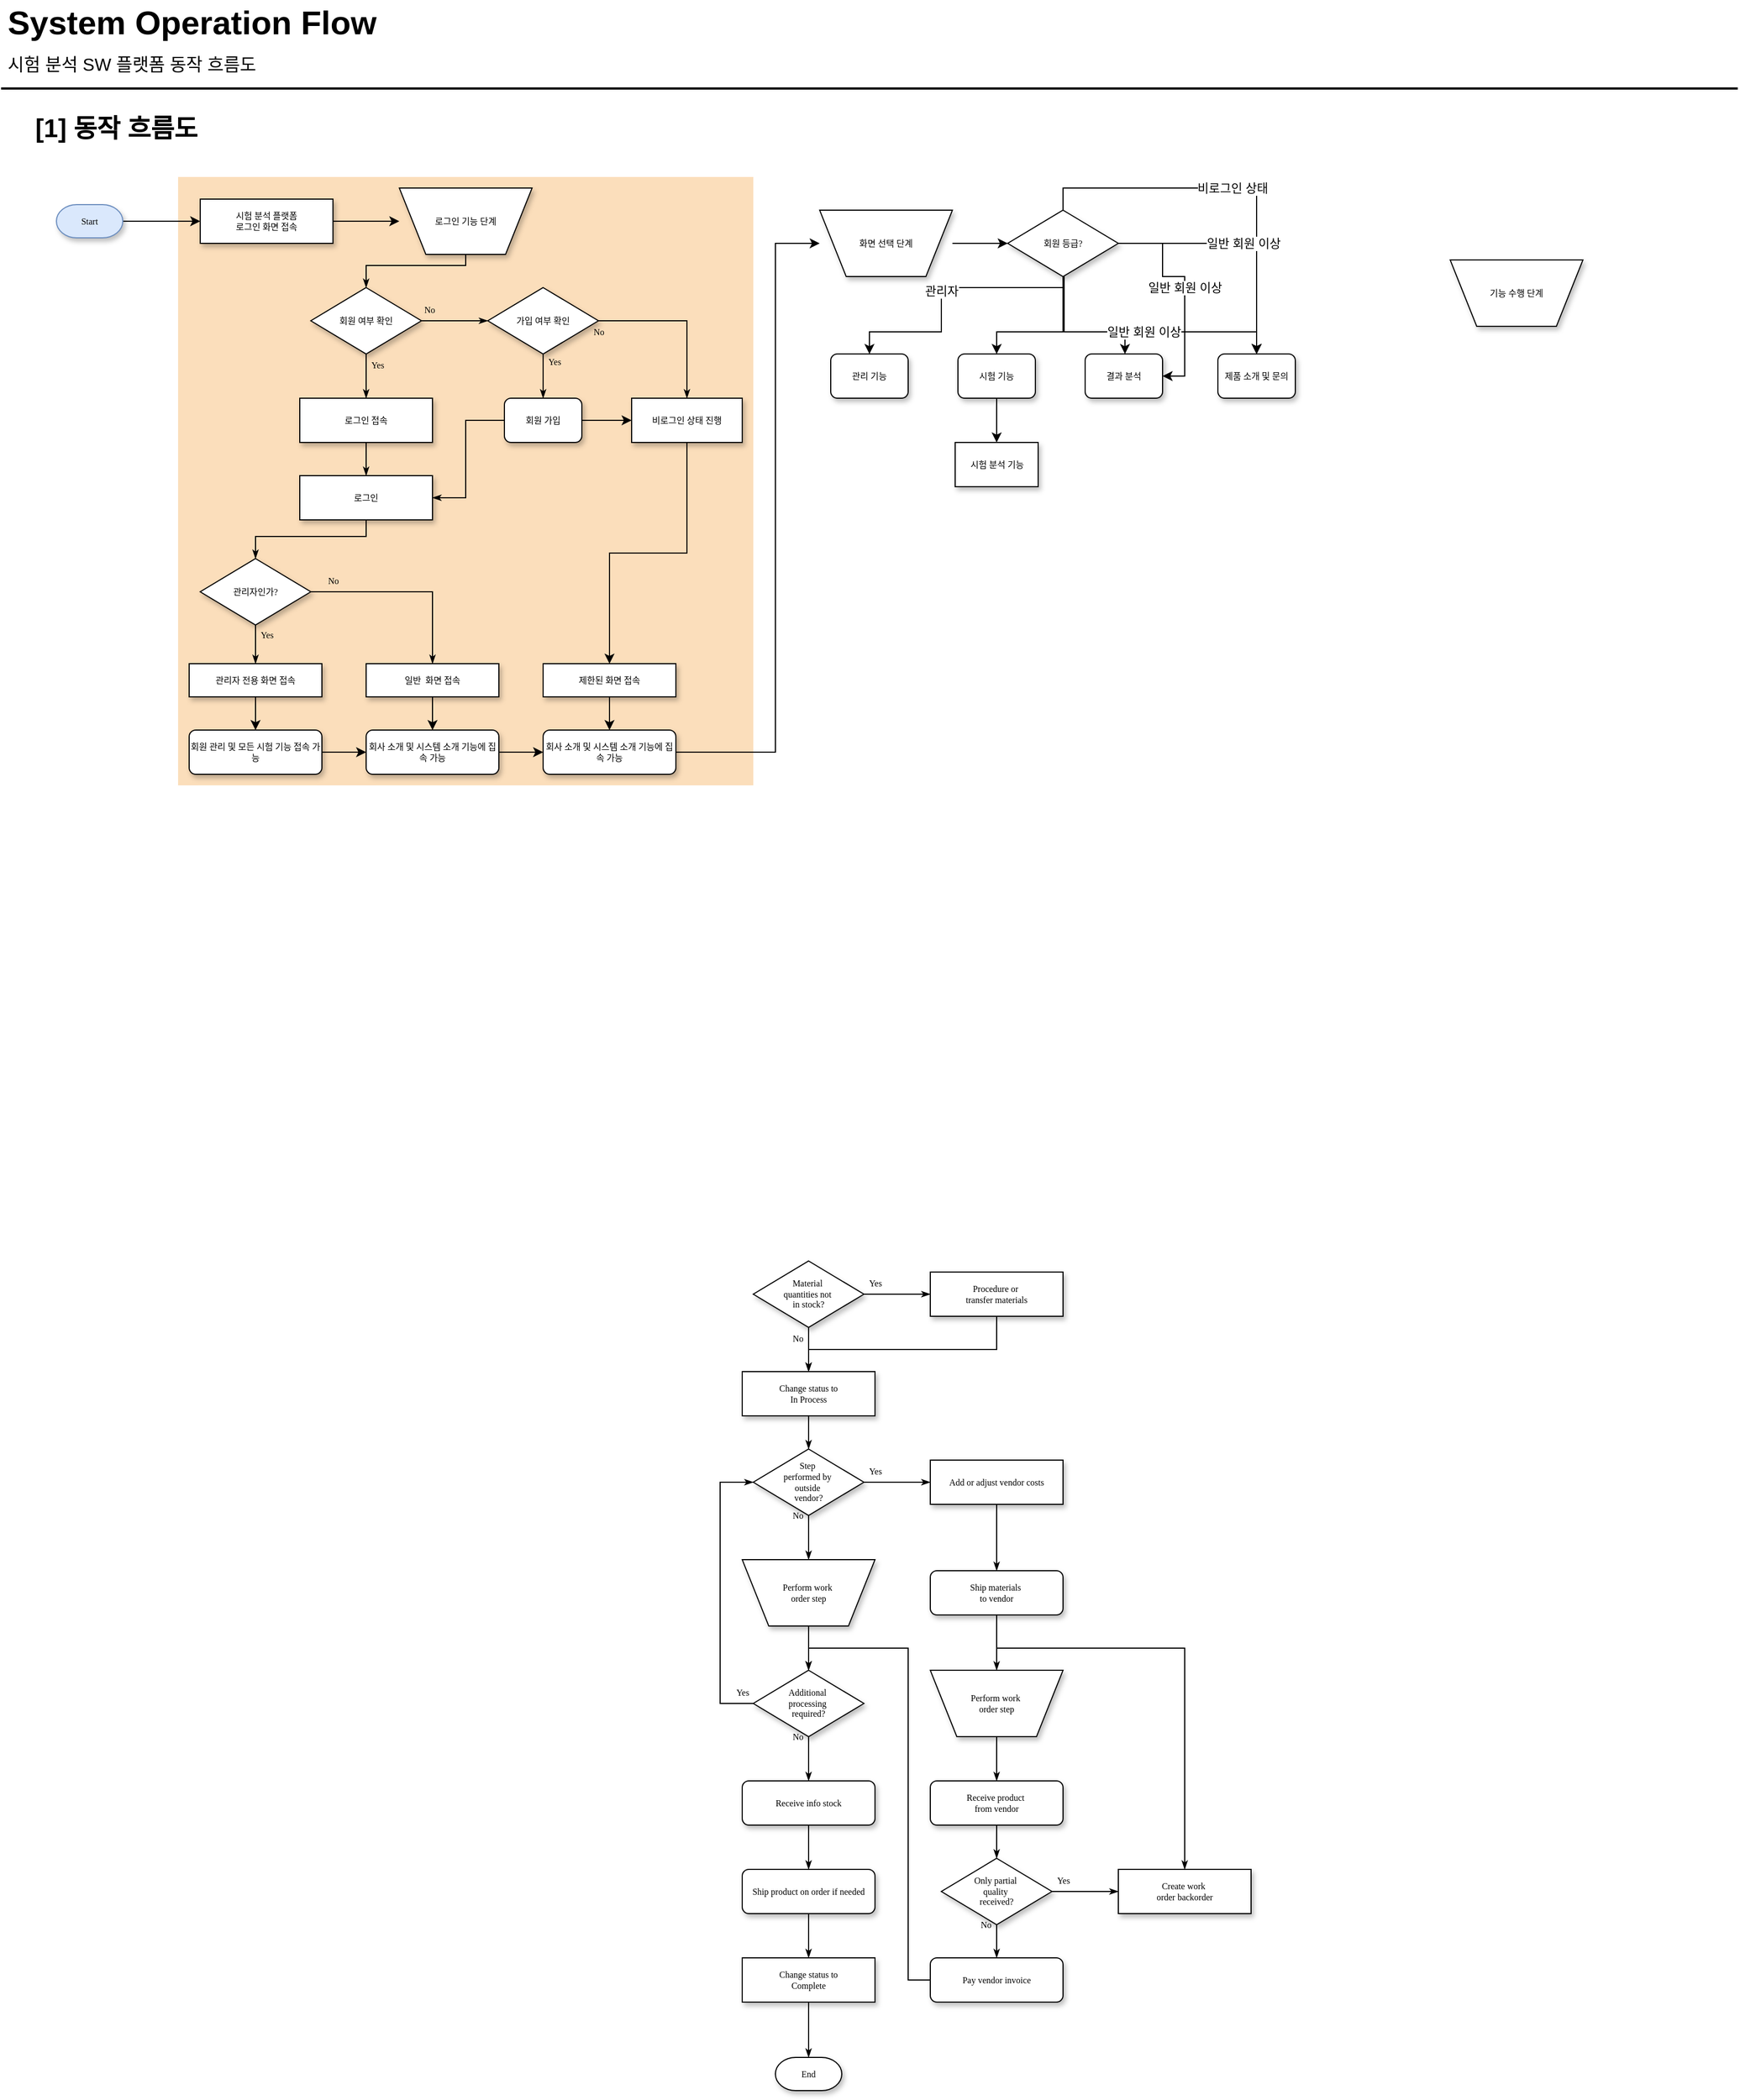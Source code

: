 <mxfile version="13.6.6" type="github">
  <diagram name="Page-1" id="edf60f1a-56cd-e834-aa8a-f176f3a09ee4">
    <mxGraphModel dx="1422" dy="745" grid="1" gridSize="10" guides="1" tooltips="1" connect="1" arrows="1" fold="1" page="1" pageScale="1" pageWidth="1654" pageHeight="1169" background="#ffffff" math="0" shadow="0">
      <root>
        <mxCell id="0" />
        <mxCell id="1" parent="0" />
        <mxCell id="cZekhCaC1eHoIxvvLhRm-32" value="" style="fillColor=#F2931E;strokeColor=none;opacity=30;" vertex="1" parent="1">
          <mxGeometry x="200" y="200" width="520" height="550" as="geometry" />
        </mxCell>
        <mxCell id="60e70716793133e9-32" style="edgeStyle=orthogonalEdgeStyle;rounded=0;html=1;labelBackgroundColor=none;startSize=5;endArrow=classicThin;endFill=1;endSize=5;jettySize=auto;orthogonalLoop=1;strokeWidth=1;fontFamily=Verdana;fontSize=8;exitX=0.5;exitY=1;exitDx=0;exitDy=0;" parent="1" source="cZekhCaC1eHoIxvvLhRm-26" target="60e70716793133e9-5" edge="1">
          <mxGeometry relative="1" as="geometry">
            <Array as="points">
              <mxPoint x="460" y="280" />
              <mxPoint x="370" y="280" />
            </Array>
          </mxGeometry>
        </mxCell>
        <mxCell id="cZekhCaC1eHoIxvvLhRm-27" value="" style="edgeStyle=orthogonalEdgeStyle;rounded=0;orthogonalLoop=1;jettySize=auto;html=1;" edge="1" parent="1" source="60e70716793133e9-4" target="cZekhCaC1eHoIxvvLhRm-26">
          <mxGeometry relative="1" as="geometry" />
        </mxCell>
        <mxCell id="60e70716793133e9-4" value="시험 분석 플랫폼 &lt;br&gt;로그인 화면 접속" style="rounded=0;whiteSpace=wrap;html=1;shadow=1;labelBackgroundColor=none;strokeWidth=1;fontFamily=Verdana;fontSize=8;align=center;" parent="1" vertex="1">
          <mxGeometry x="220" y="220" width="120" height="40" as="geometry" />
        </mxCell>
        <mxCell id="60e70716793133e9-33" value="No" style="edgeStyle=orthogonalEdgeStyle;rounded=0;html=1;labelBackgroundColor=none;startSize=5;endArrow=classicThin;endFill=1;endSize=5;jettySize=auto;orthogonalLoop=1;strokeWidth=1;fontFamily=Verdana;fontSize=8" parent="1" source="60e70716793133e9-5" target="60e70716793133e9-7" edge="1">
          <mxGeometry x="-0.778" y="10" relative="1" as="geometry">
            <mxPoint as="offset" />
          </mxGeometry>
        </mxCell>
        <mxCell id="60e70716793133e9-37" value="Yes" style="edgeStyle=orthogonalEdgeStyle;rounded=0;html=1;labelBackgroundColor=none;startSize=5;endArrow=classicThin;endFill=1;endSize=5;jettySize=auto;orthogonalLoop=1;strokeWidth=1;fontFamily=Verdana;fontSize=8" parent="1" source="60e70716793133e9-5" target="60e70716793133e9-9" edge="1">
          <mxGeometry x="-0.5" y="10" relative="1" as="geometry">
            <mxPoint as="offset" />
          </mxGeometry>
        </mxCell>
        <mxCell id="60e70716793133e9-5" value="회원 여부 확인" style="rhombus;whiteSpace=wrap;html=1;rounded=0;shadow=1;labelBackgroundColor=none;strokeWidth=1;fontFamily=Verdana;fontSize=8;align=center;" parent="1" vertex="1">
          <mxGeometry x="320" y="300" width="100" height="60" as="geometry" />
        </mxCell>
        <mxCell id="60e70716793133e9-34" value="Yes" style="edgeStyle=orthogonalEdgeStyle;rounded=0;html=1;labelBackgroundColor=none;startSize=5;endArrow=classicThin;endFill=1;endSize=5;jettySize=auto;orthogonalLoop=1;strokeWidth=1;fontFamily=Verdana;fontSize=8" parent="1" source="60e70716793133e9-7" target="60e70716793133e9-8" edge="1">
          <mxGeometry x="-0.667" y="10" relative="1" as="geometry">
            <mxPoint as="offset" />
          </mxGeometry>
        </mxCell>
        <mxCell id="60e70716793133e9-35" value="No" style="edgeStyle=orthogonalEdgeStyle;rounded=0;html=1;labelBackgroundColor=none;startSize=5;endArrow=classicThin;endFill=1;endSize=5;jettySize=auto;orthogonalLoop=1;strokeWidth=1;fontFamily=Verdana;fontSize=8;entryX=0.5;entryY=0;entryDx=0;entryDy=0;exitX=1;exitY=0.5;exitDx=0;exitDy=0;" parent="1" source="60e70716793133e9-7" target="cZekhCaC1eHoIxvvLhRm-22" edge="1">
          <mxGeometry x="-1" y="-10" relative="1" as="geometry">
            <mxPoint x="560" y="400" as="targetPoint" />
            <Array as="points" />
            <mxPoint as="offset" />
          </mxGeometry>
        </mxCell>
        <mxCell id="60e70716793133e9-7" value="가입 여부 확인" style="rhombus;whiteSpace=wrap;html=1;rounded=0;shadow=1;labelBackgroundColor=none;strokeWidth=1;fontFamily=Verdana;fontSize=8;align=center;" parent="1" vertex="1">
          <mxGeometry x="480" y="300" width="100" height="60" as="geometry" />
        </mxCell>
        <mxCell id="60e70716793133e9-36" style="edgeStyle=orthogonalEdgeStyle;rounded=0;html=1;labelBackgroundColor=none;startSize=5;endArrow=classicThin;endFill=1;endSize=5;jettySize=auto;orthogonalLoop=1;strokeWidth=1;fontFamily=Verdana;fontSize=8;entryX=1;entryY=0.5;entryDx=0;entryDy=0;exitX=0;exitY=0.5;exitDx=0;exitDy=0;" parent="1" source="60e70716793133e9-8" target="60e70716793133e9-11" edge="1">
          <mxGeometry relative="1" as="geometry">
            <Array as="points">
              <mxPoint x="460" y="420" />
              <mxPoint x="460" y="490" />
            </Array>
            <mxPoint x="630" y="410" as="targetPoint" />
          </mxGeometry>
        </mxCell>
        <mxCell id="cZekhCaC1eHoIxvvLhRm-33" value="" style="edgeStyle=orthogonalEdgeStyle;rounded=0;orthogonalLoop=1;jettySize=auto;html=1;" edge="1" parent="1" source="60e70716793133e9-8" target="cZekhCaC1eHoIxvvLhRm-22">
          <mxGeometry relative="1" as="geometry" />
        </mxCell>
        <mxCell id="60e70716793133e9-8" value="회원 가입" style="rounded=1;whiteSpace=wrap;html=1;shadow=1;labelBackgroundColor=none;strokeWidth=1;fontFamily=Verdana;fontSize=8;align=center;" parent="1" vertex="1">
          <mxGeometry x="495" y="400" width="70" height="40" as="geometry" />
        </mxCell>
        <mxCell id="60e70716793133e9-38" style="edgeStyle=orthogonalEdgeStyle;rounded=0;html=1;labelBackgroundColor=none;startSize=5;endArrow=classicThin;endFill=1;endSize=5;jettySize=auto;orthogonalLoop=1;strokeWidth=1;fontFamily=Verdana;fontSize=8" parent="1" source="60e70716793133e9-9" target="60e70716793133e9-11" edge="1">
          <mxGeometry relative="1" as="geometry" />
        </mxCell>
        <mxCell id="60e70716793133e9-9" value="로그인 접속" style="whiteSpace=wrap;html=1;rounded=0;shadow=1;labelBackgroundColor=none;strokeWidth=1;fontFamily=Verdana;fontSize=8;align=center;" parent="1" vertex="1">
          <mxGeometry x="310" y="400" width="120" height="40" as="geometry" />
        </mxCell>
        <mxCell id="60e70716793133e9-41" style="edgeStyle=orthogonalEdgeStyle;rounded=0;html=1;labelBackgroundColor=none;startSize=5;endArrow=classicThin;endFill=1;endSize=5;jettySize=auto;orthogonalLoop=1;strokeWidth=1;fontFamily=Verdana;fontSize=8;entryX=0.5;entryY=0;entryDx=0;entryDy=0;" parent="1" source="60e70716793133e9-11" target="cZekhCaC1eHoIxvvLhRm-28" edge="1">
          <mxGeometry relative="1" as="geometry">
            <Array as="points">
              <mxPoint x="370" y="525" />
              <mxPoint x="270" y="525" />
            </Array>
          </mxGeometry>
        </mxCell>
        <mxCell id="60e70716793133e9-11" value="로그인" style="whiteSpace=wrap;html=1;rounded=0;shadow=1;labelBackgroundColor=none;strokeWidth=1;fontFamily=Verdana;fontSize=8;align=center;spacing=6;" parent="1" vertex="1">
          <mxGeometry x="310" y="470" width="120" height="40" as="geometry" />
        </mxCell>
        <mxCell id="cZekhCaC1eHoIxvvLhRm-42" value="" style="edgeStyle=orthogonalEdgeStyle;rounded=0;orthogonalLoop=1;jettySize=auto;html=1;" edge="1" parent="1" source="60e70716793133e9-13" target="cZekhCaC1eHoIxvvLhRm-37">
          <mxGeometry relative="1" as="geometry" />
        </mxCell>
        <mxCell id="60e70716793133e9-13" value="일반&amp;nbsp; 화면 접속" style="whiteSpace=wrap;html=1;rounded=0;shadow=1;labelBackgroundColor=none;strokeWidth=1;fontFamily=Verdana;fontSize=8;align=center;" parent="1" vertex="1">
          <mxGeometry x="370" y="640" width="120" height="30" as="geometry" />
        </mxCell>
        <mxCell id="60e70716793133e9-43" value="Yes" style="edgeStyle=orthogonalEdgeStyle;rounded=0;html=1;labelBackgroundColor=none;startSize=5;endArrow=classicThin;endFill=1;endSize=5;jettySize=auto;orthogonalLoop=1;strokeWidth=1;fontFamily=Verdana;fontSize=8" parent="1" source="60e70716793133e9-14" target="60e70716793133e9-15" edge="1">
          <mxGeometry x="-0.667" y="10" relative="1" as="geometry">
            <mxPoint as="offset" />
          </mxGeometry>
        </mxCell>
        <mxCell id="60e70716793133e9-44" value="No" style="edgeStyle=orthogonalEdgeStyle;rounded=0;html=1;labelBackgroundColor=none;startSize=5;endArrow=classicThin;endFill=1;endSize=5;jettySize=auto;orthogonalLoop=1;strokeWidth=1;fontFamily=Verdana;fontSize=8" parent="1" source="60e70716793133e9-14" target="60e70716793133e9-16" edge="1">
          <mxGeometry x="-0.5" y="-10" relative="1" as="geometry">
            <mxPoint as="offset" />
          </mxGeometry>
        </mxCell>
        <mxCell id="60e70716793133e9-14" value="Material&amp;nbsp;&lt;div&gt;quantities not&amp;nbsp;&lt;/div&gt;&lt;div&gt;in stock?&lt;/div&gt;" style="rhombus;whiteSpace=wrap;html=1;rounded=0;shadow=1;labelBackgroundColor=none;strokeWidth=1;fontFamily=Verdana;fontSize=8;align=center;" parent="1" vertex="1">
          <mxGeometry x="720" y="1180" width="100" height="60" as="geometry" />
        </mxCell>
        <mxCell id="60e70716793133e9-45" style="edgeStyle=orthogonalEdgeStyle;rounded=0;html=1;labelBackgroundColor=none;startSize=5;endArrow=classicThin;endFill=1;endSize=5;jettySize=auto;orthogonalLoop=1;strokeWidth=1;fontFamily=Verdana;fontSize=8" parent="1" source="60e70716793133e9-15" target="60e70716793133e9-16" edge="1">
          <mxGeometry relative="1" as="geometry">
            <Array as="points">
              <mxPoint x="940" y="1260" />
              <mxPoint x="770" y="1260" />
            </Array>
          </mxGeometry>
        </mxCell>
        <mxCell id="60e70716793133e9-15" value="Procedure or&amp;nbsp;&lt;div&gt;transfer materials&lt;/div&gt;" style="whiteSpace=wrap;html=1;rounded=0;shadow=1;labelBackgroundColor=none;strokeWidth=1;fontFamily=Verdana;fontSize=8;align=center;" parent="1" vertex="1">
          <mxGeometry x="880" y="1190" width="120" height="40" as="geometry" />
        </mxCell>
        <mxCell id="60e70716793133e9-46" style="edgeStyle=orthogonalEdgeStyle;rounded=0;html=1;labelBackgroundColor=none;startSize=5;endArrow=classicThin;endFill=1;endSize=5;jettySize=auto;orthogonalLoop=1;strokeWidth=1;fontFamily=Verdana;fontSize=8" parent="1" source="60e70716793133e9-16" target="60e70716793133e9-17" edge="1">
          <mxGeometry relative="1" as="geometry" />
        </mxCell>
        <mxCell id="60e70716793133e9-16" value="Change status to&lt;div&gt;In Process&lt;/div&gt;" style="whiteSpace=wrap;html=1;rounded=0;shadow=1;labelBackgroundColor=none;strokeWidth=1;fontFamily=Verdana;fontSize=8;align=center;" parent="1" vertex="1">
          <mxGeometry x="710" y="1280" width="120" height="40" as="geometry" />
        </mxCell>
        <mxCell id="60e70716793133e9-47" value="Yes" style="edgeStyle=orthogonalEdgeStyle;rounded=0;html=1;labelBackgroundColor=none;startSize=5;endArrow=classicThin;endFill=1;endSize=5;jettySize=auto;orthogonalLoop=1;strokeWidth=1;fontFamily=Verdana;fontSize=8" parent="1" source="60e70716793133e9-17" target="60e70716793133e9-18" edge="1">
          <mxGeometry x="-0.667" y="10" relative="1" as="geometry">
            <mxPoint as="offset" />
          </mxGeometry>
        </mxCell>
        <mxCell id="60e70716793133e9-50" value="No" style="edgeStyle=orthogonalEdgeStyle;rounded=0;html=1;labelBackgroundColor=none;startSize=5;endArrow=classicThin;endFill=1;endSize=5;jettySize=auto;orthogonalLoop=1;strokeWidth=1;fontFamily=Verdana;fontSize=8" parent="1" source="60e70716793133e9-17" target="60e70716793133e9-19" edge="1">
          <mxGeometry x="-1" y="-10" relative="1" as="geometry">
            <mxPoint as="offset" />
          </mxGeometry>
        </mxCell>
        <mxCell id="60e70716793133e9-17" value="Step&amp;nbsp;&lt;div&gt;performed by&amp;nbsp;&lt;/div&gt;&lt;div&gt;outside&amp;nbsp;&lt;/div&gt;&lt;div&gt;vendor?&lt;/div&gt;" style="rhombus;whiteSpace=wrap;html=1;rounded=0;shadow=1;labelBackgroundColor=none;strokeWidth=1;fontFamily=Verdana;fontSize=8;align=center;" parent="1" vertex="1">
          <mxGeometry x="720" y="1350" width="100" height="60" as="geometry" />
        </mxCell>
        <mxCell id="60e70716793133e9-48" style="edgeStyle=orthogonalEdgeStyle;rounded=0;html=1;labelBackgroundColor=none;startSize=5;endArrow=classicThin;endFill=1;endSize=5;jettySize=auto;orthogonalLoop=1;strokeWidth=1;fontFamily=Verdana;fontSize=8" parent="1" source="60e70716793133e9-18" target="60e70716793133e9-20" edge="1">
          <mxGeometry relative="1" as="geometry" />
        </mxCell>
        <mxCell id="60e70716793133e9-18" value="Add or adjust vendor costs" style="whiteSpace=wrap;html=1;rounded=0;shadow=1;labelBackgroundColor=none;strokeWidth=1;fontFamily=Verdana;fontSize=8;align=center;" parent="1" vertex="1">
          <mxGeometry x="880" y="1360" width="120" height="40" as="geometry" />
        </mxCell>
        <mxCell id="60e70716793133e9-52" style="edgeStyle=orthogonalEdgeStyle;rounded=0;html=1;labelBackgroundColor=none;startSize=5;endArrow=classicThin;endFill=1;endSize=5;jettySize=auto;orthogonalLoop=1;strokeWidth=1;fontFamily=Verdana;fontSize=8" parent="1" source="60e70716793133e9-19" target="60e70716793133e9-21" edge="1">
          <mxGeometry relative="1" as="geometry" />
        </mxCell>
        <mxCell id="60e70716793133e9-19" value="Perform work&amp;nbsp;&lt;div&gt;order step&lt;/div&gt;" style="shape=trapezoid;whiteSpace=wrap;html=1;rounded=0;shadow=1;labelBackgroundColor=none;strokeWidth=1;fontFamily=Verdana;fontSize=8;align=center;flipV=1;" parent="1" vertex="1">
          <mxGeometry x="710" y="1450" width="120" height="60" as="geometry" />
        </mxCell>
        <mxCell id="60e70716793133e9-49" style="edgeStyle=orthogonalEdgeStyle;rounded=0;html=1;labelBackgroundColor=none;startSize=5;endArrow=classicThin;endFill=1;endSize=5;jettySize=auto;orthogonalLoop=1;strokeWidth=1;fontFamily=Verdana;fontSize=8" parent="1" source="60e70716793133e9-20" target="60e70716793133e9-22" edge="1">
          <mxGeometry relative="1" as="geometry" />
        </mxCell>
        <mxCell id="60e70716793133e9-53" style="edgeStyle=orthogonalEdgeStyle;rounded=0;html=1;labelBackgroundColor=none;startSize=5;endArrow=classicThin;endFill=1;endSize=5;jettySize=auto;orthogonalLoop=1;strokeWidth=1;fontFamily=Verdana;fontSize=8" parent="1" source="60e70716793133e9-20" target="60e70716793133e9-27" edge="1">
          <mxGeometry relative="1" as="geometry">
            <Array as="points">
              <mxPoint x="940" y="1530" />
              <mxPoint x="1110" y="1530" />
            </Array>
          </mxGeometry>
        </mxCell>
        <mxCell id="60e70716793133e9-20" value="Ship materials&amp;nbsp;&lt;div&gt;to vendor&lt;/div&gt;" style="rounded=1;whiteSpace=wrap;html=1;shadow=1;labelBackgroundColor=none;strokeWidth=1;fontFamily=Verdana;fontSize=8;align=center;" parent="1" vertex="1">
          <mxGeometry x="880" y="1460" width="120" height="40" as="geometry" />
        </mxCell>
        <mxCell id="60e70716793133e9-51" value="Yes" style="edgeStyle=orthogonalEdgeStyle;rounded=0;html=1;labelBackgroundColor=none;startSize=5;endArrow=classicThin;endFill=1;endSize=5;jettySize=auto;orthogonalLoop=1;strokeWidth=1;fontFamily=Verdana;fontSize=8" parent="1" source="60e70716793133e9-21" target="60e70716793133e9-17" edge="1">
          <mxGeometry x="-0.692" y="-20" relative="1" as="geometry">
            <Array as="points">
              <mxPoint x="690" y="1580.0" />
              <mxPoint x="690" y="1380" />
            </Array>
            <mxPoint as="offset" />
          </mxGeometry>
        </mxCell>
        <mxCell id="60e70716793133e9-54" value="No" style="edgeStyle=orthogonalEdgeStyle;rounded=0;html=1;labelBackgroundColor=none;startSize=5;endArrow=classicThin;endFill=1;endSize=5;jettySize=auto;orthogonalLoop=1;strokeWidth=1;fontFamily=Verdana;fontSize=8" parent="1" source="60e70716793133e9-21" target="60e70716793133e9-23" edge="1">
          <mxGeometry x="-1" y="-10" relative="1" as="geometry">
            <mxPoint as="offset" />
          </mxGeometry>
        </mxCell>
        <mxCell id="60e70716793133e9-21" value="Additional&amp;nbsp;&lt;div&gt;processing&amp;nbsp;&lt;/div&gt;&lt;div&gt;required?&lt;/div&gt;" style="rhombus;whiteSpace=wrap;html=1;rounded=0;shadow=1;labelBackgroundColor=none;strokeWidth=1;fontFamily=Verdana;fontSize=8;align=center;" parent="1" vertex="1">
          <mxGeometry x="720" y="1550" width="100" height="60" as="geometry" />
        </mxCell>
        <mxCell id="60e70716793133e9-58" style="edgeStyle=orthogonalEdgeStyle;rounded=0;html=1;labelBackgroundColor=none;startSize=5;endArrow=classicThin;endFill=1;endSize=5;jettySize=auto;orthogonalLoop=1;strokeWidth=1;fontFamily=Verdana;fontSize=8" parent="1" source="60e70716793133e9-22" target="60e70716793133e9-24" edge="1">
          <mxGeometry relative="1" as="geometry" />
        </mxCell>
        <mxCell id="60e70716793133e9-22" value="Perform work&amp;nbsp;&lt;div&gt;order step&lt;/div&gt;" style="shape=trapezoid;whiteSpace=wrap;html=1;rounded=0;shadow=1;labelBackgroundColor=none;strokeWidth=1;fontFamily=Verdana;fontSize=8;align=center;flipV=1;" parent="1" vertex="1">
          <mxGeometry x="880" y="1550" width="120" height="60" as="geometry" />
        </mxCell>
        <mxCell id="60e70716793133e9-55" style="edgeStyle=orthogonalEdgeStyle;rounded=0;html=1;labelBackgroundColor=none;startSize=5;endArrow=classicThin;endFill=1;endSize=5;jettySize=auto;orthogonalLoop=1;strokeWidth=1;fontFamily=Verdana;fontSize=8" parent="1" source="60e70716793133e9-23" target="60e70716793133e9-25" edge="1">
          <mxGeometry relative="1" as="geometry" />
        </mxCell>
        <mxCell id="60e70716793133e9-23" value="Receive info stock" style="rounded=1;whiteSpace=wrap;html=1;shadow=1;labelBackgroundColor=none;strokeWidth=1;fontFamily=Verdana;fontSize=8;align=center;" parent="1" vertex="1">
          <mxGeometry x="710" y="1650" width="120" height="40" as="geometry" />
        </mxCell>
        <mxCell id="60e70716793133e9-59" style="edgeStyle=orthogonalEdgeStyle;rounded=0;html=1;labelBackgroundColor=none;startSize=5;endArrow=classicThin;endFill=1;endSize=5;jettySize=auto;orthogonalLoop=1;strokeWidth=1;fontFamily=Verdana;fontSize=8" parent="1" source="60e70716793133e9-24" target="60e70716793133e9-26" edge="1">
          <mxGeometry relative="1" as="geometry" />
        </mxCell>
        <mxCell id="60e70716793133e9-24" value="Receive product&amp;nbsp;&lt;div&gt;from vendor&lt;/div&gt;" style="rounded=1;whiteSpace=wrap;html=1;shadow=1;labelBackgroundColor=none;strokeWidth=1;fontFamily=Verdana;fontSize=8;align=center;" parent="1" vertex="1">
          <mxGeometry x="880" y="1650" width="120" height="40" as="geometry" />
        </mxCell>
        <mxCell id="60e70716793133e9-56" style="edgeStyle=orthogonalEdgeStyle;rounded=0;html=1;labelBackgroundColor=none;startSize=5;endArrow=classicThin;endFill=1;endSize=5;jettySize=auto;orthogonalLoop=1;strokeWidth=1;fontFamily=Verdana;fontSize=8" parent="1" source="60e70716793133e9-25" target="60e70716793133e9-28" edge="1">
          <mxGeometry relative="1" as="geometry" />
        </mxCell>
        <mxCell id="60e70716793133e9-25" value="Ship product on order if needed" style="rounded=1;whiteSpace=wrap;html=1;shadow=1;labelBackgroundColor=none;strokeWidth=1;fontFamily=Verdana;fontSize=8;align=center;" parent="1" vertex="1">
          <mxGeometry x="710" y="1730" width="120" height="40" as="geometry" />
        </mxCell>
        <mxCell id="60e70716793133e9-60" value="No" style="edgeStyle=orthogonalEdgeStyle;rounded=0;html=1;labelBackgroundColor=none;startSize=5;endArrow=classicThin;endFill=1;endSize=5;jettySize=auto;orthogonalLoop=1;strokeWidth=1;fontFamily=Verdana;fontSize=8" parent="1" source="60e70716793133e9-26" target="60e70716793133e9-29" edge="1">
          <mxGeometry x="0.2" y="14" relative="1" as="geometry">
            <mxPoint x="-24" y="-10" as="offset" />
          </mxGeometry>
        </mxCell>
        <mxCell id="60e70716793133e9-61" value="Yes" style="edgeStyle=orthogonalEdgeStyle;rounded=0;html=1;labelBackgroundColor=none;startSize=5;endArrow=classicThin;endFill=1;endSize=5;jettySize=auto;orthogonalLoop=1;strokeWidth=1;fontFamily=Verdana;fontSize=8" parent="1" source="60e70716793133e9-26" target="60e70716793133e9-27" edge="1">
          <mxGeometry x="-0.667" y="10" relative="1" as="geometry">
            <mxPoint as="offset" />
          </mxGeometry>
        </mxCell>
        <mxCell id="60e70716793133e9-26" value="Only partial&amp;nbsp;&lt;div&gt;quality&amp;nbsp;&lt;/div&gt;&lt;div&gt;received?&lt;/div&gt;" style="rhombus;whiteSpace=wrap;html=1;rounded=0;shadow=1;labelBackgroundColor=none;strokeWidth=1;fontFamily=Verdana;fontSize=8;align=center;" parent="1" vertex="1">
          <mxGeometry x="890" y="1720" width="100" height="60" as="geometry" />
        </mxCell>
        <mxCell id="60e70716793133e9-27" value="Create work&amp;nbsp;&lt;div&gt;order backorder&lt;/div&gt;" style="whiteSpace=wrap;html=1;rounded=0;shadow=1;labelBackgroundColor=none;strokeWidth=1;fontFamily=Verdana;fontSize=8;align=center;" parent="1" vertex="1">
          <mxGeometry x="1050" y="1730" width="120" height="40" as="geometry" />
        </mxCell>
        <mxCell id="60e70716793133e9-57" style="edgeStyle=orthogonalEdgeStyle;rounded=0;html=1;labelBackgroundColor=none;startSize=5;endArrow=classicThin;endFill=1;endSize=5;jettySize=auto;orthogonalLoop=1;strokeWidth=1;fontFamily=Verdana;fontSize=8" parent="1" source="60e70716793133e9-28" target="60e70716793133e9-30" edge="1">
          <mxGeometry relative="1" as="geometry" />
        </mxCell>
        <mxCell id="60e70716793133e9-28" value="Change status to&lt;div&gt;Complete&lt;/div&gt;" style="whiteSpace=wrap;html=1;rounded=0;shadow=1;labelBackgroundColor=none;strokeWidth=1;fontFamily=Verdana;fontSize=8;align=center;" parent="1" vertex="1">
          <mxGeometry x="710" y="1810" width="120" height="40" as="geometry" />
        </mxCell>
        <mxCell id="60e70716793133e9-62" style="edgeStyle=orthogonalEdgeStyle;rounded=0;html=1;labelBackgroundColor=none;startSize=5;endArrow=classicThin;endFill=1;endSize=5;jettySize=auto;orthogonalLoop=1;strokeWidth=1;fontFamily=Verdana;fontSize=8" parent="1" source="60e70716793133e9-29" target="60e70716793133e9-21" edge="1">
          <mxGeometry relative="1" as="geometry">
            <Array as="points">
              <mxPoint x="860" y="1830" />
              <mxPoint x="860" y="1530" />
              <mxPoint x="770" y="1530" />
            </Array>
          </mxGeometry>
        </mxCell>
        <mxCell id="60e70716793133e9-29" value="Pay vendor invoice" style="rounded=1;whiteSpace=wrap;html=1;shadow=1;labelBackgroundColor=none;strokeWidth=1;fontFamily=Verdana;fontSize=8;align=center;" parent="1" vertex="1">
          <mxGeometry x="880" y="1810" width="120" height="40" as="geometry" />
        </mxCell>
        <mxCell id="60e70716793133e9-30" value="End" style="strokeWidth=1;html=1;shape=mxgraph.flowchart.terminator;whiteSpace=wrap;rounded=0;shadow=1;labelBackgroundColor=none;fontFamily=Verdana;fontSize=8;align=center;" parent="1" vertex="1">
          <mxGeometry x="740" y="1900" width="60" height="30" as="geometry" />
        </mxCell>
        <mxCell id="cZekhCaC1eHoIxvvLhRm-10" value="System Operation Flow" style="text;html=1;resizable=0;points=[];autosize=1;align=left;verticalAlign=top;spacingTop=-4;fontSize=30;fontStyle=1" vertex="1" parent="1">
          <mxGeometry x="44" y="40" width="350" height="40" as="geometry" />
        </mxCell>
        <mxCell id="cZekhCaC1eHoIxvvLhRm-11" value="시험 분석 SW 플랫폼 동작 흐름도" style="text;html=1;resizable=0;points=[];autosize=1;align=left;verticalAlign=top;spacingTop=-4;fontSize=16;" vertex="1" parent="1">
          <mxGeometry x="44" y="85.5" width="260" height="20" as="geometry" />
        </mxCell>
        <mxCell id="cZekhCaC1eHoIxvvLhRm-12" value="" style="line;strokeWidth=2;html=1;fontSize=14;" vertex="1" parent="1">
          <mxGeometry x="40" y="115" width="1570" height="10" as="geometry" />
        </mxCell>
        <mxCell id="cZekhCaC1eHoIxvvLhRm-18" value="[1] 동작 흐름도" style="text;html=1;resizable=0;points=[];autosize=1;align=left;verticalAlign=top;spacingTop=-4;fontSize=23;fontStyle=1" vertex="1" parent="1">
          <mxGeometry x="69" y="140" width="170" height="30" as="geometry" />
        </mxCell>
        <mxCell id="cZekhCaC1eHoIxvvLhRm-20" value="" style="edgeStyle=orthogonalEdgeStyle;rounded=0;orthogonalLoop=1;jettySize=auto;html=1;" edge="1" parent="1" source="cZekhCaC1eHoIxvvLhRm-19">
          <mxGeometry relative="1" as="geometry">
            <mxPoint x="220" y="240" as="targetPoint" />
          </mxGeometry>
        </mxCell>
        <mxCell id="cZekhCaC1eHoIxvvLhRm-19" value="Start" style="strokeWidth=1;html=1;shape=mxgraph.flowchart.terminator;whiteSpace=wrap;rounded=0;shadow=1;labelBackgroundColor=none;fontFamily=Verdana;fontSize=8;align=center;fillColor=#dae8fc;strokeColor=#6c8ebf;" vertex="1" parent="1">
          <mxGeometry x="90" y="225" width="60" height="30" as="geometry" />
        </mxCell>
        <mxCell id="cZekhCaC1eHoIxvvLhRm-24" style="edgeStyle=orthogonalEdgeStyle;rounded=0;orthogonalLoop=1;jettySize=auto;html=1;exitX=0.5;exitY=1;exitDx=0;exitDy=0;entryX=0.5;entryY=0;entryDx=0;entryDy=0;" edge="1" parent="1" source="cZekhCaC1eHoIxvvLhRm-22" target="cZekhCaC1eHoIxvvLhRm-25">
          <mxGeometry relative="1" as="geometry" />
        </mxCell>
        <mxCell id="cZekhCaC1eHoIxvvLhRm-22" value="비로그인 상태 진행" style="rounded=0;whiteSpace=wrap;html=1;shadow=1;labelBackgroundColor=none;strokeWidth=1;fontFamily=Verdana;fontSize=8;align=center;" vertex="1" parent="1">
          <mxGeometry x="610" y="400" width="100" height="40" as="geometry" />
        </mxCell>
        <mxCell id="cZekhCaC1eHoIxvvLhRm-36" value="" style="edgeStyle=orthogonalEdgeStyle;rounded=0;orthogonalLoop=1;jettySize=auto;html=1;" edge="1" parent="1" source="cZekhCaC1eHoIxvvLhRm-25" target="cZekhCaC1eHoIxvvLhRm-35">
          <mxGeometry relative="1" as="geometry" />
        </mxCell>
        <mxCell id="cZekhCaC1eHoIxvvLhRm-25" value="제한된 화면 접속" style="whiteSpace=wrap;html=1;rounded=0;shadow=1;labelBackgroundColor=none;strokeWidth=1;fontFamily=Verdana;fontSize=8;align=center;" vertex="1" parent="1">
          <mxGeometry x="530" y="640" width="120" height="30" as="geometry" />
        </mxCell>
        <mxCell id="cZekhCaC1eHoIxvvLhRm-26" value="로그인 기능 단계" style="shape=trapezoid;whiteSpace=wrap;html=1;rounded=0;shadow=1;labelBackgroundColor=none;strokeWidth=1;fontFamily=Verdana;fontSize=8;align=center;flipV=1;" vertex="1" parent="1">
          <mxGeometry x="400" y="210" width="120" height="60" as="geometry" />
        </mxCell>
        <mxCell id="cZekhCaC1eHoIxvvLhRm-28" value="관리자인가?" style="rhombus;whiteSpace=wrap;html=1;rounded=0;shadow=1;labelBackgroundColor=none;strokeWidth=1;fontFamily=Verdana;fontSize=8;align=center;" vertex="1" parent="1">
          <mxGeometry x="220" y="545" width="100" height="60" as="geometry" />
        </mxCell>
        <mxCell id="cZekhCaC1eHoIxvvLhRm-43" value="" style="edgeStyle=orthogonalEdgeStyle;rounded=0;orthogonalLoop=1;jettySize=auto;html=1;" edge="1" parent="1" source="cZekhCaC1eHoIxvvLhRm-29" target="cZekhCaC1eHoIxvvLhRm-41">
          <mxGeometry relative="1" as="geometry" />
        </mxCell>
        <mxCell id="cZekhCaC1eHoIxvvLhRm-29" value="관리자 전용 화면 접속" style="whiteSpace=wrap;html=1;rounded=0;shadow=1;labelBackgroundColor=none;strokeWidth=1;fontFamily=Verdana;fontSize=8;align=center;" vertex="1" parent="1">
          <mxGeometry x="210" y="640" width="120" height="30" as="geometry" />
        </mxCell>
        <mxCell id="cZekhCaC1eHoIxvvLhRm-30" value="Yes" style="edgeStyle=orthogonalEdgeStyle;rounded=0;html=1;labelBackgroundColor=none;startSize=5;endArrow=classicThin;endFill=1;endSize=5;jettySize=auto;orthogonalLoop=1;strokeWidth=1;fontFamily=Verdana;fontSize=8;exitX=0.5;exitY=1;exitDx=0;exitDy=0;entryX=0.5;entryY=0;entryDx=0;entryDy=0;" edge="1" parent="1" source="cZekhCaC1eHoIxvvLhRm-28" target="cZekhCaC1eHoIxvvLhRm-29">
          <mxGeometry x="-0.5" y="10" relative="1" as="geometry">
            <mxPoint as="offset" />
            <mxPoint x="380" y="370" as="sourcePoint" />
            <mxPoint x="380" y="410" as="targetPoint" />
          </mxGeometry>
        </mxCell>
        <mxCell id="cZekhCaC1eHoIxvvLhRm-31" value="No" style="edgeStyle=orthogonalEdgeStyle;rounded=0;html=1;labelBackgroundColor=none;startSize=5;endArrow=classicThin;endFill=1;endSize=5;jettySize=auto;orthogonalLoop=1;strokeWidth=1;fontFamily=Verdana;fontSize=8;exitX=1;exitY=0.5;exitDx=0;exitDy=0;" edge="1" parent="1" source="cZekhCaC1eHoIxvvLhRm-28" target="60e70716793133e9-13">
          <mxGeometry x="-0.778" y="10" relative="1" as="geometry">
            <mxPoint as="offset" />
            <mxPoint x="360" y="574.5" as="sourcePoint" />
            <mxPoint x="420" y="574.5" as="targetPoint" />
          </mxGeometry>
        </mxCell>
        <mxCell id="cZekhCaC1eHoIxvvLhRm-46" style="edgeStyle=orthogonalEdgeStyle;rounded=0;orthogonalLoop=1;jettySize=auto;html=1;exitX=1;exitY=0.5;exitDx=0;exitDy=0;entryX=0;entryY=0.5;entryDx=0;entryDy=0;" edge="1" parent="1" source="cZekhCaC1eHoIxvvLhRm-35" target="cZekhCaC1eHoIxvvLhRm-38">
          <mxGeometry relative="1" as="geometry">
            <Array as="points">
              <mxPoint x="740" y="720" />
              <mxPoint x="740" y="260" />
            </Array>
          </mxGeometry>
        </mxCell>
        <mxCell id="cZekhCaC1eHoIxvvLhRm-35" value="회사 소개 및 시스템 소개 기능에 집속 가능" style="rounded=1;whiteSpace=wrap;html=1;shadow=1;labelBackgroundColor=none;strokeWidth=1;fontFamily=Verdana;fontSize=8;align=center;" vertex="1" parent="1">
          <mxGeometry x="530" y="700" width="120" height="40" as="geometry" />
        </mxCell>
        <mxCell id="cZekhCaC1eHoIxvvLhRm-45" value="" style="edgeStyle=orthogonalEdgeStyle;rounded=0;orthogonalLoop=1;jettySize=auto;html=1;" edge="1" parent="1" source="cZekhCaC1eHoIxvvLhRm-37" target="cZekhCaC1eHoIxvvLhRm-35">
          <mxGeometry relative="1" as="geometry" />
        </mxCell>
        <mxCell id="cZekhCaC1eHoIxvvLhRm-37" value="회사 소개 및 시스템 소개 기능에 집속 가능" style="rounded=1;whiteSpace=wrap;html=1;shadow=1;labelBackgroundColor=none;strokeWidth=1;fontFamily=Verdana;fontSize=8;align=center;" vertex="1" parent="1">
          <mxGeometry x="370" y="700" width="120" height="40" as="geometry" />
        </mxCell>
        <mxCell id="cZekhCaC1eHoIxvvLhRm-55" value="" style="edgeStyle=orthogonalEdgeStyle;rounded=0;orthogonalLoop=1;jettySize=auto;html=1;" edge="1" parent="1" source="cZekhCaC1eHoIxvvLhRm-38" target="cZekhCaC1eHoIxvvLhRm-51">
          <mxGeometry relative="1" as="geometry" />
        </mxCell>
        <mxCell id="cZekhCaC1eHoIxvvLhRm-38" value="화면 선택 단계" style="shape=trapezoid;whiteSpace=wrap;html=1;rounded=0;shadow=1;labelBackgroundColor=none;strokeWidth=1;fontFamily=Verdana;fontSize=8;align=center;flipV=1;" vertex="1" parent="1">
          <mxGeometry x="780" y="230" width="120" height="60" as="geometry" />
        </mxCell>
        <mxCell id="cZekhCaC1eHoIxvvLhRm-44" value="" style="edgeStyle=orthogonalEdgeStyle;rounded=0;orthogonalLoop=1;jettySize=auto;html=1;" edge="1" parent="1" source="cZekhCaC1eHoIxvvLhRm-41" target="cZekhCaC1eHoIxvvLhRm-37">
          <mxGeometry relative="1" as="geometry" />
        </mxCell>
        <mxCell id="cZekhCaC1eHoIxvvLhRm-41" value="회원 관리 및 모든 시험 기능 접속 가능" style="rounded=1;whiteSpace=wrap;html=1;shadow=1;labelBackgroundColor=none;strokeWidth=1;fontFamily=Verdana;fontSize=8;align=center;" vertex="1" parent="1">
          <mxGeometry x="210" y="700" width="120" height="40" as="geometry" />
        </mxCell>
        <mxCell id="cZekhCaC1eHoIxvvLhRm-47" value="관리 기능" style="rounded=1;whiteSpace=wrap;html=1;shadow=1;labelBackgroundColor=none;strokeWidth=1;fontFamily=Verdana;fontSize=8;align=center;" vertex="1" parent="1">
          <mxGeometry x="790" y="360" width="70" height="40" as="geometry" />
        </mxCell>
        <mxCell id="cZekhCaC1eHoIxvvLhRm-56" value="일반 회원 이상" style="edgeStyle=orthogonalEdgeStyle;rounded=0;orthogonalLoop=1;jettySize=auto;html=1;exitX=1;exitY=0.5;exitDx=0;exitDy=0;" edge="1" parent="1" source="cZekhCaC1eHoIxvvLhRm-51" target="cZekhCaC1eHoIxvvLhRm-53">
          <mxGeometry relative="1" as="geometry">
            <mxPoint x="1120" y="290" as="sourcePoint" />
            <Array as="points">
              <mxPoint x="1090" y="260" />
              <mxPoint x="1090" y="290" />
              <mxPoint x="1110" y="290" />
              <mxPoint x="1110" y="380" />
            </Array>
          </mxGeometry>
        </mxCell>
        <mxCell id="cZekhCaC1eHoIxvvLhRm-51" value="회원 등급?" style="rhombus;whiteSpace=wrap;html=1;rounded=0;shadow=1;labelBackgroundColor=none;strokeWidth=1;fontFamily=Verdana;fontSize=8;align=center;" vertex="1" parent="1">
          <mxGeometry x="950" y="230" width="100" height="60" as="geometry" />
        </mxCell>
        <mxCell id="cZekhCaC1eHoIxvvLhRm-60" value="" style="edgeStyle=orthogonalEdgeStyle;rounded=0;orthogonalLoop=1;jettySize=auto;html=1;" edge="1" parent="1" source="cZekhCaC1eHoIxvvLhRm-52" target="cZekhCaC1eHoIxvvLhRm-59">
          <mxGeometry relative="1" as="geometry" />
        </mxCell>
        <mxCell id="cZekhCaC1eHoIxvvLhRm-52" value="시험 기능" style="rounded=1;whiteSpace=wrap;html=1;shadow=1;labelBackgroundColor=none;strokeWidth=1;fontFamily=Verdana;fontSize=8;align=center;" vertex="1" parent="1">
          <mxGeometry x="905" y="360" width="70" height="40" as="geometry" />
        </mxCell>
        <mxCell id="cZekhCaC1eHoIxvvLhRm-53" value="결과 분석" style="rounded=1;whiteSpace=wrap;html=1;shadow=1;labelBackgroundColor=none;strokeWidth=1;fontFamily=Verdana;fontSize=8;align=center;" vertex="1" parent="1">
          <mxGeometry x="1020" y="360" width="70" height="40" as="geometry" />
        </mxCell>
        <mxCell id="cZekhCaC1eHoIxvvLhRm-54" value="제품 소개 및 문의" style="rounded=1;whiteSpace=wrap;html=1;shadow=1;labelBackgroundColor=none;strokeWidth=1;fontFamily=Verdana;fontSize=8;align=center;" vertex="1" parent="1">
          <mxGeometry x="1140" y="360" width="70" height="40" as="geometry" />
        </mxCell>
        <mxCell id="cZekhCaC1eHoIxvvLhRm-57" value="관리자" style="edgeStyle=orthogonalEdgeStyle;rounded=0;orthogonalLoop=1;jettySize=auto;html=1;exitX=0.5;exitY=1;exitDx=0;exitDy=0;entryX=0.5;entryY=0;entryDx=0;entryDy=0;" edge="1" parent="1" source="cZekhCaC1eHoIxvvLhRm-51" target="cZekhCaC1eHoIxvvLhRm-47">
          <mxGeometry relative="1" as="geometry">
            <mxPoint x="1010" y="300" as="sourcePoint" />
            <mxPoint x="1065" y="370" as="targetPoint" />
            <Array as="points">
              <mxPoint x="1000" y="300" />
              <mxPoint x="890" y="300" />
              <mxPoint x="890" y="340" />
              <mxPoint x="825" y="340" />
            </Array>
          </mxGeometry>
        </mxCell>
        <mxCell id="cZekhCaC1eHoIxvvLhRm-58" value="비로그인 상태" style="edgeStyle=orthogonalEdgeStyle;rounded=0;orthogonalLoop=1;jettySize=auto;html=1;exitX=0.5;exitY=0;exitDx=0;exitDy=0;entryX=0.5;entryY=0;entryDx=0;entryDy=0;" edge="1" parent="1" source="cZekhCaC1eHoIxvvLhRm-51" target="cZekhCaC1eHoIxvvLhRm-54">
          <mxGeometry relative="1" as="geometry">
            <mxPoint x="1020" y="310" as="sourcePoint" />
            <mxPoint x="1075" y="380" as="targetPoint" />
          </mxGeometry>
        </mxCell>
        <mxCell id="cZekhCaC1eHoIxvvLhRm-59" value="시험 분석 기능" style="rounded=0;whiteSpace=wrap;html=1;shadow=1;labelBackgroundColor=none;strokeWidth=1;fontFamily=Verdana;fontSize=8;align=center;" vertex="1" parent="1">
          <mxGeometry x="902.5" y="440" width="75" height="40" as="geometry" />
        </mxCell>
        <mxCell id="cZekhCaC1eHoIxvvLhRm-61" value="일반 회원 이상" style="edgeStyle=orthogonalEdgeStyle;rounded=0;orthogonalLoop=1;jettySize=auto;html=1;exitX=1;exitY=0.5;exitDx=0;exitDy=0;entryX=0.5;entryY=0;entryDx=0;entryDy=0;" edge="1" parent="1" source="cZekhCaC1eHoIxvvLhRm-51" target="cZekhCaC1eHoIxvvLhRm-54">
          <mxGeometry relative="1" as="geometry">
            <mxPoint x="1060" y="270" as="sourcePoint" />
            <mxPoint x="1065" y="370" as="targetPoint" />
            <Array as="points">
              <mxPoint x="1175" y="260" />
            </Array>
          </mxGeometry>
        </mxCell>
        <mxCell id="cZekhCaC1eHoIxvvLhRm-62" value="" style="edgeStyle=orthogonalEdgeStyle;rounded=0;orthogonalLoop=1;jettySize=auto;html=1;exitX=0.5;exitY=1;exitDx=0;exitDy=0;entryX=0.5;entryY=0;entryDx=0;entryDy=0;" edge="1" parent="1" source="cZekhCaC1eHoIxvvLhRm-51" target="cZekhCaC1eHoIxvvLhRm-52">
          <mxGeometry relative="1" as="geometry">
            <mxPoint x="1010" y="300" as="sourcePoint" />
            <mxPoint x="835" y="370" as="targetPoint" />
            <Array as="points">
              <mxPoint x="1000" y="340" />
              <mxPoint x="940" y="340" />
            </Array>
          </mxGeometry>
        </mxCell>
        <mxCell id="cZekhCaC1eHoIxvvLhRm-63" value="" style="edgeStyle=orthogonalEdgeStyle;rounded=0;orthogonalLoop=1;jettySize=auto;html=1;exitX=0.5;exitY=1;exitDx=0;exitDy=0;entryX=0.5;entryY=0;entryDx=0;entryDy=0;" edge="1" parent="1">
          <mxGeometry relative="1" as="geometry">
            <mxPoint x="1001" y="290" as="sourcePoint" />
            <mxPoint x="1056" y="360" as="targetPoint" />
            <Array as="points">
              <mxPoint x="1001" y="340" />
              <mxPoint x="1056" y="340" />
            </Array>
          </mxGeometry>
        </mxCell>
        <mxCell id="cZekhCaC1eHoIxvvLhRm-65" value="일반 회원 이상" style="edgeStyle=orthogonalEdgeStyle;rounded=0;orthogonalLoop=1;jettySize=auto;html=1;entryX=0.5;entryY=0;entryDx=0;entryDy=0;" edge="1" parent="1" target="cZekhCaC1eHoIxvvLhRm-54">
          <mxGeometry relative="1" as="geometry">
            <mxPoint x="1000" y="290" as="sourcePoint" />
            <mxPoint x="1065" y="370" as="targetPoint" />
            <Array as="points">
              <mxPoint x="1000" y="340" />
              <mxPoint x="1175" y="340" />
            </Array>
          </mxGeometry>
        </mxCell>
        <mxCell id="cZekhCaC1eHoIxvvLhRm-67" value="기능 수행 단계" style="shape=trapezoid;whiteSpace=wrap;html=1;rounded=0;shadow=1;labelBackgroundColor=none;strokeWidth=1;fontFamily=Verdana;fontSize=8;align=center;flipV=1;" vertex="1" parent="1">
          <mxGeometry x="1350" y="275" width="120" height="60" as="geometry" />
        </mxCell>
      </root>
    </mxGraphModel>
  </diagram>
</mxfile>
